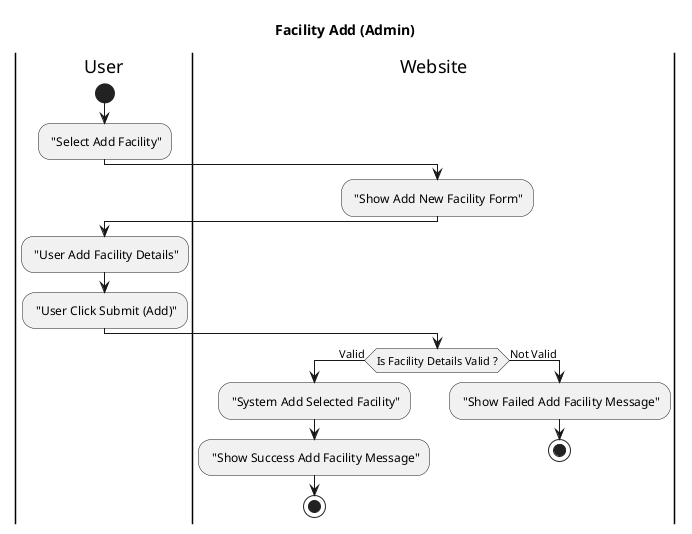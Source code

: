 @startuml
title Facility Add (Admin)
|User|
start 
    : "Select Add Facility";
|Website|
    : "Show Add New Facility Form";
|User|
    : "User Add Facility Details";
    : "User Click Submit (Add)";

|Website|
    if (Is Facility Details Valid ?) is (Valid) then
        : "System Add Selected Facility";
        : "Show Success Add Facility Message";
        stop
    else (Not Valid)
        : "Show Failed Add Facility Message";
        stop
@enduml